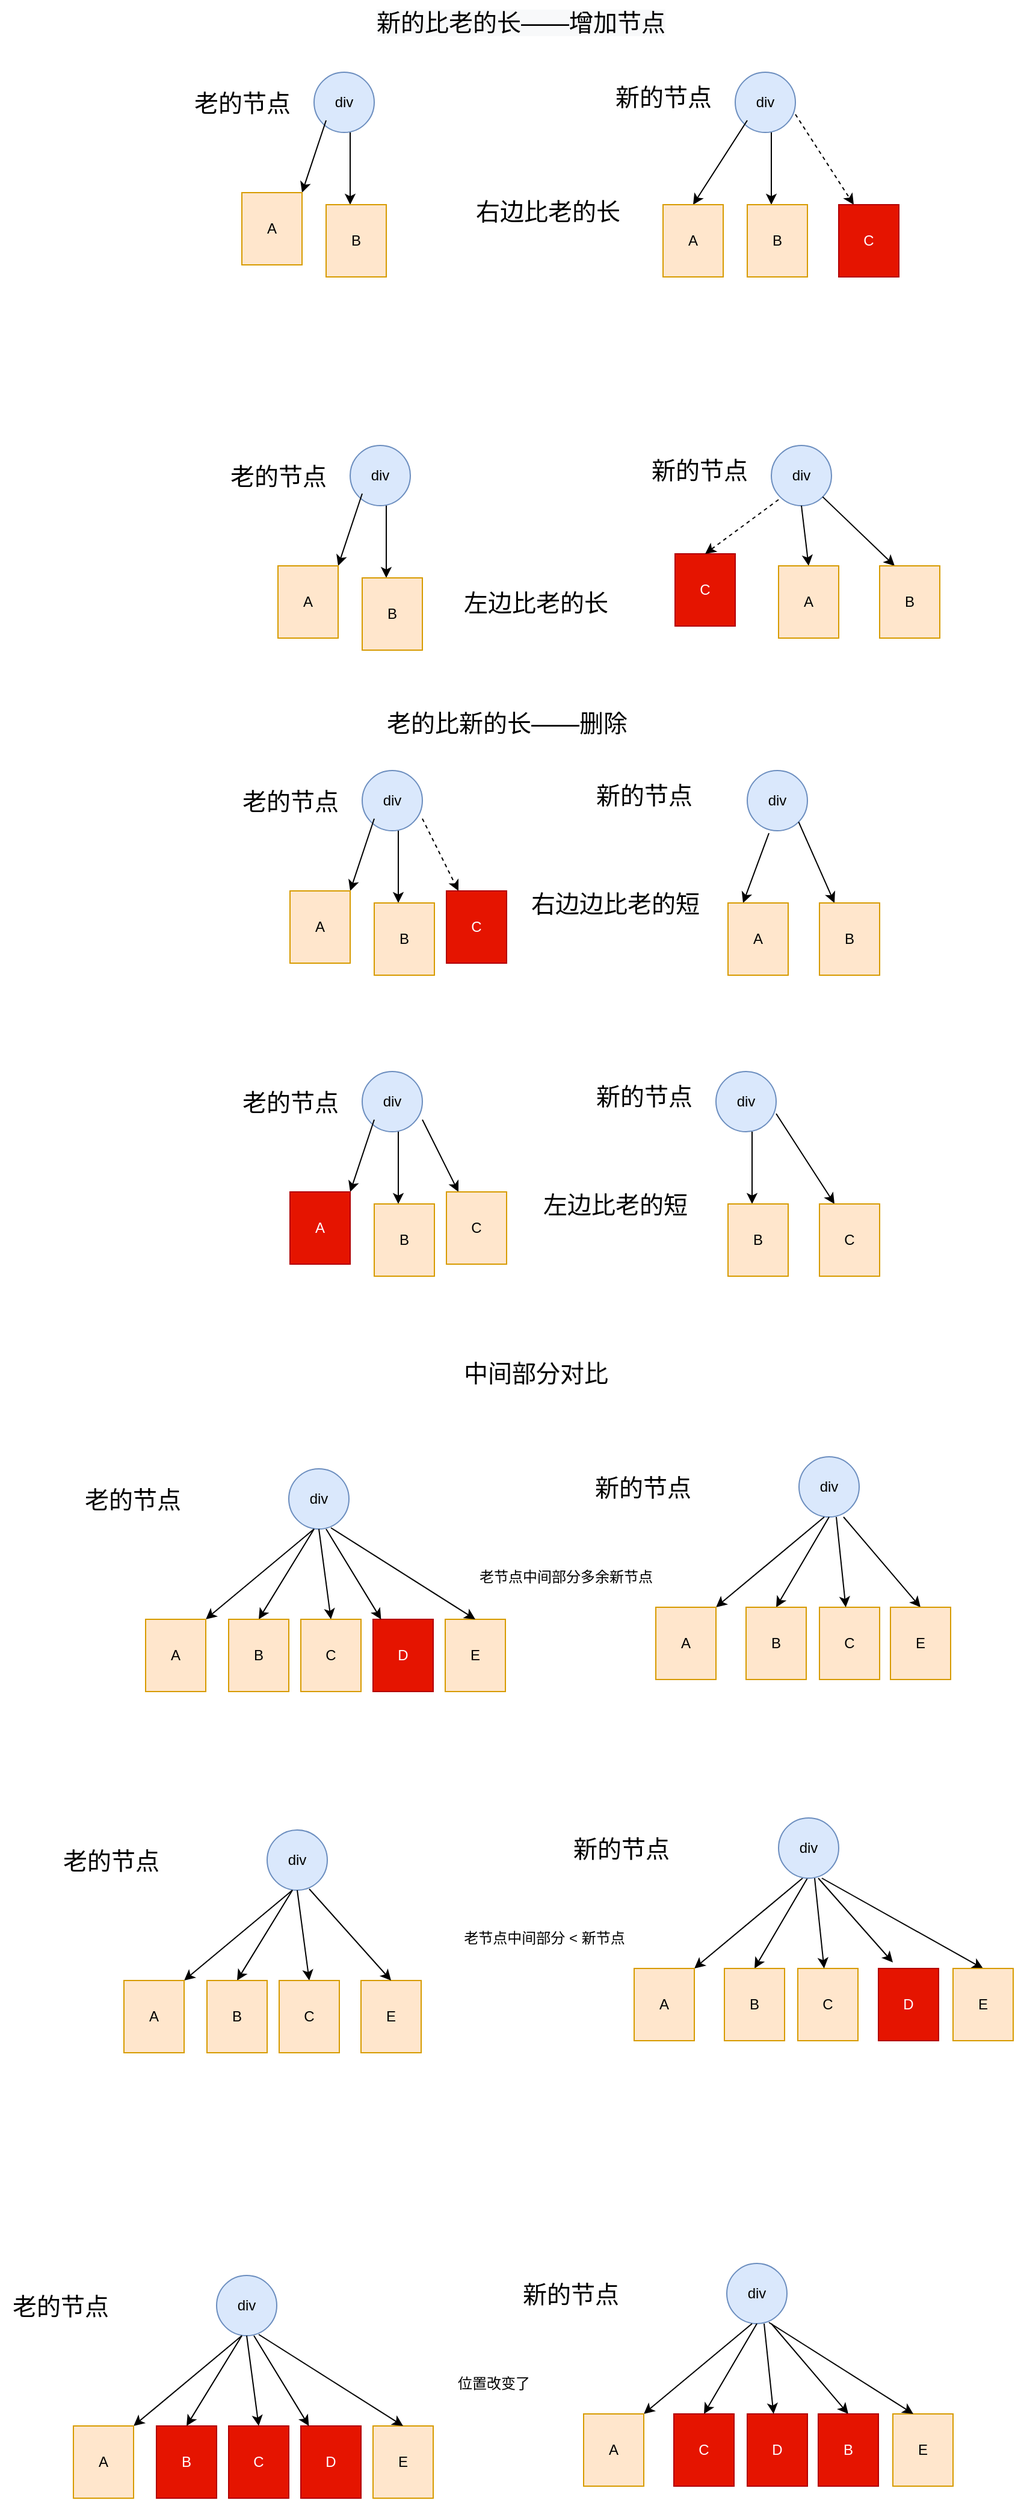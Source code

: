 <mxfile version="18.1.3" type="github"><diagram id="EvxxlzL1yxreI7XuK6TT" name="第 1 页"><mxGraphModel dx="1695" dy="450" grid="1" gridSize="10" guides="1" tooltips="1" connect="1" arrows="1" fold="1" page="1" pageScale="1" pageWidth="827" pageHeight="1169" math="0" shadow="0"><root><mxCell id="0"/><mxCell id="1" parent="0"/><mxCell id="yKvbZJ7uVuGb4BJvJbVN-56" value="div" style="ellipse;whiteSpace=wrap;html=1;aspect=fixed;fillColor=#dae8fc;strokeColor=#6c8ebf;" vertex="1" parent="1"><mxGeometry x="229" y="90" width="50" height="50" as="geometry"/></mxCell><mxCell id="yKvbZJ7uVuGb4BJvJbVN-57" value="" style="endArrow=classic;html=1;rounded=0;" edge="1" parent="1"><mxGeometry width="50" height="50" relative="1" as="geometry"><mxPoint x="239" y="130" as="sourcePoint"/><mxPoint x="219" y="190" as="targetPoint"/></mxGeometry></mxCell><mxCell id="yKvbZJ7uVuGb4BJvJbVN-58" value="" style="endArrow=classic;html=1;rounded=0;" edge="1" parent="1"><mxGeometry width="50" height="50" relative="1" as="geometry"><mxPoint x="259" y="140" as="sourcePoint"/><mxPoint x="259" y="200" as="targetPoint"/></mxGeometry></mxCell><mxCell id="yKvbZJ7uVuGb4BJvJbVN-59" value="A" style="whiteSpace=wrap;html=1;fillColor=#ffe6cc;strokeColor=#d79b00;" vertex="1" parent="1"><mxGeometry x="169" y="190" width="50" height="60" as="geometry"/></mxCell><mxCell id="yKvbZJ7uVuGb4BJvJbVN-60" value="B" style="whiteSpace=wrap;html=1;fillColor=#ffe6cc;strokeColor=#d79b00;" vertex="1" parent="1"><mxGeometry x="239" y="200" width="50" height="60" as="geometry"/></mxCell><mxCell id="yKvbZJ7uVuGb4BJvJbVN-61" value="div" style="ellipse;whiteSpace=wrap;html=1;aspect=fixed;fillColor=#dae8fc;strokeColor=#6c8ebf;" vertex="1" parent="1"><mxGeometry x="579" y="90" width="50" height="50" as="geometry"/></mxCell><mxCell id="yKvbZJ7uVuGb4BJvJbVN-62" value="" style="endArrow=classic;html=1;rounded=0;entryX=0.25;entryY=0;entryDx=0;entryDy=0;dashed=1;" edge="1" parent="1" target="yKvbZJ7uVuGb4BJvJbVN-64"><mxGeometry width="50" height="50" relative="1" as="geometry"><mxPoint x="629" y="125" as="sourcePoint"/><mxPoint x="609" y="185" as="targetPoint"/></mxGeometry></mxCell><mxCell id="yKvbZJ7uVuGb4BJvJbVN-63" value="" style="endArrow=classic;html=1;rounded=0;" edge="1" parent="1"><mxGeometry width="50" height="50" relative="1" as="geometry"><mxPoint x="609" y="140" as="sourcePoint"/><mxPoint x="609" y="200" as="targetPoint"/></mxGeometry></mxCell><mxCell id="yKvbZJ7uVuGb4BJvJbVN-64" value="C" style="whiteSpace=wrap;html=1;fillColor=#e51400;strokeColor=#B20000;fontColor=#ffffff;" vertex="1" parent="1"><mxGeometry x="665" y="200" width="50" height="60" as="geometry"/></mxCell><mxCell id="yKvbZJ7uVuGb4BJvJbVN-65" value="B" style="whiteSpace=wrap;html=1;fillColor=#ffe6cc;strokeColor=#d79b00;" vertex="1" parent="1"><mxGeometry x="589" y="200" width="50" height="60" as="geometry"/></mxCell><mxCell id="yKvbZJ7uVuGb4BJvJbVN-66" value="&lt;font style=&quot;font-size: 20px;&quot;&gt;老的节点&lt;/font&gt;" style="text;html=1;align=center;verticalAlign=middle;resizable=0;points=[];autosize=1;strokeColor=none;fillColor=none;" vertex="1" parent="1"><mxGeometry x="119" y="105" width="100" height="20" as="geometry"/></mxCell><mxCell id="yKvbZJ7uVuGb4BJvJbVN-67" value="&lt;font style=&quot;font-size: 20px;&quot;&gt;新的节点&lt;/font&gt;" style="text;html=1;align=center;verticalAlign=middle;resizable=0;points=[];autosize=1;strokeColor=none;fillColor=none;" vertex="1" parent="1"><mxGeometry x="469" y="100" width="100" height="20" as="geometry"/></mxCell><mxCell id="yKvbZJ7uVuGb4BJvJbVN-68" value="右边比老的长" style="text;html=1;align=center;verticalAlign=middle;resizable=0;points=[];autosize=1;strokeColor=none;fillColor=none;fontSize=20;" vertex="1" parent="1"><mxGeometry x="353" y="190" width="140" height="30" as="geometry"/></mxCell><mxCell id="yKvbZJ7uVuGb4BJvJbVN-69" value="" style="endArrow=classic;html=1;rounded=0;entryX=0.5;entryY=0;entryDx=0;entryDy=0;" edge="1" parent="1" target="yKvbZJ7uVuGb4BJvJbVN-70"><mxGeometry width="50" height="50" relative="1" as="geometry"><mxPoint x="589" y="130" as="sourcePoint"/><mxPoint x="565" y="200" as="targetPoint"/></mxGeometry></mxCell><mxCell id="yKvbZJ7uVuGb4BJvJbVN-70" value="A" style="whiteSpace=wrap;html=1;fillColor=#ffe6cc;strokeColor=#d79b00;" vertex="1" parent="1"><mxGeometry x="519" y="200" width="50" height="60" as="geometry"/></mxCell><mxCell id="yKvbZJ7uVuGb4BJvJbVN-71" value="&lt;span style=&quot;color: rgb(0, 0, 0); font-family: Helvetica; font-size: 20px; font-style: normal; font-variant-ligatures: normal; font-variant-caps: normal; font-weight: 400; letter-spacing: normal; orphans: 2; text-align: center; text-indent: 0px; text-transform: none; widows: 2; word-spacing: 0px; -webkit-text-stroke-width: 0px; background-color: rgb(248, 249, 250); text-decoration-thickness: initial; text-decoration-style: initial; text-decoration-color: initial; float: none; display: inline !important;&quot;&gt;新的比老的长——增加节点&lt;/span&gt;" style="text;whiteSpace=wrap;html=1;" vertex="1" parent="1"><mxGeometry x="279" y="30" width="270" height="30" as="geometry"/></mxCell><mxCell id="yKvbZJ7uVuGb4BJvJbVN-72" value="div" style="ellipse;whiteSpace=wrap;html=1;aspect=fixed;fillColor=#dae8fc;strokeColor=#6c8ebf;" vertex="1" parent="1"><mxGeometry x="259" y="400" width="50" height="50" as="geometry"/></mxCell><mxCell id="yKvbZJ7uVuGb4BJvJbVN-73" value="" style="endArrow=classic;html=1;rounded=0;" edge="1" parent="1"><mxGeometry width="50" height="50" relative="1" as="geometry"><mxPoint x="269" y="440" as="sourcePoint"/><mxPoint x="249" y="500" as="targetPoint"/></mxGeometry></mxCell><mxCell id="yKvbZJ7uVuGb4BJvJbVN-74" value="" style="endArrow=classic;html=1;rounded=0;" edge="1" parent="1"><mxGeometry width="50" height="50" relative="1" as="geometry"><mxPoint x="289" y="450" as="sourcePoint"/><mxPoint x="289" y="510" as="targetPoint"/></mxGeometry></mxCell><mxCell id="yKvbZJ7uVuGb4BJvJbVN-75" value="A" style="whiteSpace=wrap;html=1;fillColor=#ffe6cc;strokeColor=#d79b00;" vertex="1" parent="1"><mxGeometry x="199" y="500" width="50" height="60" as="geometry"/></mxCell><mxCell id="yKvbZJ7uVuGb4BJvJbVN-76" value="B" style="whiteSpace=wrap;html=1;fillColor=#ffe6cc;strokeColor=#d79b00;" vertex="1" parent="1"><mxGeometry x="269" y="510" width="50" height="60" as="geometry"/></mxCell><mxCell id="yKvbZJ7uVuGb4BJvJbVN-77" value="div" style="ellipse;whiteSpace=wrap;html=1;aspect=fixed;fillColor=#dae8fc;strokeColor=#6c8ebf;" vertex="1" parent="1"><mxGeometry x="609" y="400" width="50" height="50" as="geometry"/></mxCell><mxCell id="yKvbZJ7uVuGb4BJvJbVN-78" value="" style="endArrow=classic;html=1;rounded=0;entryX=0.25;entryY=0;entryDx=0;entryDy=0;exitX=1;exitY=1;exitDx=0;exitDy=0;" edge="1" parent="1" source="yKvbZJ7uVuGb4BJvJbVN-77" target="yKvbZJ7uVuGb4BJvJbVN-80"><mxGeometry width="50" height="50" relative="1" as="geometry"><mxPoint x="639" y="450" as="sourcePoint"/><mxPoint x="639" y="510" as="targetPoint"/></mxGeometry></mxCell><mxCell id="yKvbZJ7uVuGb4BJvJbVN-79" value="C" style="whiteSpace=wrap;html=1;fillColor=#e51400;strokeColor=#B20000;fontColor=#ffffff;" vertex="1" parent="1"><mxGeometry x="529" y="490" width="50" height="60" as="geometry"/></mxCell><mxCell id="yKvbZJ7uVuGb4BJvJbVN-80" value="B" style="whiteSpace=wrap;html=1;fillColor=#ffe6cc;strokeColor=#d79b00;" vertex="1" parent="1"><mxGeometry x="699" y="500" width="50" height="60" as="geometry"/></mxCell><mxCell id="yKvbZJ7uVuGb4BJvJbVN-81" value="&lt;font style=&quot;font-size: 20px;&quot;&gt;老的节点&lt;/font&gt;" style="text;html=1;align=center;verticalAlign=middle;resizable=0;points=[];autosize=1;strokeColor=none;fillColor=none;" vertex="1" parent="1"><mxGeometry x="149" y="415" width="100" height="20" as="geometry"/></mxCell><mxCell id="yKvbZJ7uVuGb4BJvJbVN-82" value="&lt;font style=&quot;font-size: 20px;&quot;&gt;新的节点&lt;/font&gt;" style="text;html=1;align=center;verticalAlign=middle;resizable=0;points=[];autosize=1;strokeColor=none;fillColor=none;" vertex="1" parent="1"><mxGeometry x="499" y="410" width="100" height="20" as="geometry"/></mxCell><mxCell id="yKvbZJ7uVuGb4BJvJbVN-83" value="左边比老的长" style="text;html=1;align=center;verticalAlign=middle;resizable=0;points=[];autosize=1;strokeColor=none;fillColor=none;fontSize=20;" vertex="1" parent="1"><mxGeometry x="343" y="515" width="140" height="30" as="geometry"/></mxCell><mxCell id="yKvbZJ7uVuGb4BJvJbVN-84" value="" style="endArrow=classic;html=1;rounded=0;entryX=0.5;entryY=0;entryDx=0;entryDy=0;exitX=0.5;exitY=1;exitDx=0;exitDy=0;" edge="1" parent="1" source="yKvbZJ7uVuGb4BJvJbVN-77" target="yKvbZJ7uVuGb4BJvJbVN-85"><mxGeometry width="50" height="50" relative="1" as="geometry"><mxPoint x="619" y="440" as="sourcePoint"/><mxPoint x="595" y="510" as="targetPoint"/></mxGeometry></mxCell><mxCell id="yKvbZJ7uVuGb4BJvJbVN-85" value="A" style="whiteSpace=wrap;html=1;fillColor=#ffe6cc;strokeColor=#d79b00;" vertex="1" parent="1"><mxGeometry x="615" y="500" width="50" height="60" as="geometry"/></mxCell><mxCell id="yKvbZJ7uVuGb4BJvJbVN-86" value="" style="endArrow=classic;html=1;rounded=0;dashed=1;entryX=0.5;entryY=0;entryDx=0;entryDy=0;" edge="1" parent="1" target="yKvbZJ7uVuGb4BJvJbVN-79"><mxGeometry width="50" height="50" relative="1" as="geometry"><mxPoint x="615" y="445" as="sourcePoint"/><mxPoint x="665" y="395" as="targetPoint"/></mxGeometry></mxCell><mxCell id="yKvbZJ7uVuGb4BJvJbVN-87" value="div" style="ellipse;whiteSpace=wrap;html=1;aspect=fixed;fillColor=#dae8fc;strokeColor=#6c8ebf;" vertex="1" parent="1"><mxGeometry x="269" y="920" width="50" height="50" as="geometry"/></mxCell><mxCell id="yKvbZJ7uVuGb4BJvJbVN-88" value="" style="endArrow=classic;html=1;rounded=0;" edge="1" parent="1"><mxGeometry width="50" height="50" relative="1" as="geometry"><mxPoint x="279" y="960" as="sourcePoint"/><mxPoint x="259" y="1020" as="targetPoint"/></mxGeometry></mxCell><mxCell id="yKvbZJ7uVuGb4BJvJbVN-89" value="" style="endArrow=classic;html=1;rounded=0;" edge="1" parent="1"><mxGeometry width="50" height="50" relative="1" as="geometry"><mxPoint x="299" y="970" as="sourcePoint"/><mxPoint x="299" y="1030" as="targetPoint"/></mxGeometry></mxCell><mxCell id="yKvbZJ7uVuGb4BJvJbVN-90" value="" style="endArrow=classic;html=1;rounded=0;" edge="1" parent="1"><mxGeometry width="50" height="50" relative="1" as="geometry"><mxPoint x="319" y="960" as="sourcePoint"/><mxPoint x="349" y="1020" as="targetPoint"/></mxGeometry></mxCell><mxCell id="yKvbZJ7uVuGb4BJvJbVN-91" value="A" style="whiteSpace=wrap;html=1;fillColor=#e51400;strokeColor=#B20000;fontColor=#ffffff;" vertex="1" parent="1"><mxGeometry x="209" y="1020" width="50" height="60" as="geometry"/></mxCell><mxCell id="yKvbZJ7uVuGb4BJvJbVN-92" value="B" style="whiteSpace=wrap;html=1;fillColor=#ffe6cc;strokeColor=#d79b00;" vertex="1" parent="1"><mxGeometry x="279" y="1030" width="50" height="60" as="geometry"/></mxCell><mxCell id="yKvbZJ7uVuGb4BJvJbVN-93" value="C" style="whiteSpace=wrap;html=1;fillColor=#ffe6cc;strokeColor=#d79b00;" vertex="1" parent="1"><mxGeometry x="339" y="1020" width="50" height="60" as="geometry"/></mxCell><mxCell id="yKvbZJ7uVuGb4BJvJbVN-94" value="div" style="ellipse;whiteSpace=wrap;html=1;aspect=fixed;fillColor=#dae8fc;strokeColor=#6c8ebf;" vertex="1" parent="1"><mxGeometry x="563" y="920" width="50" height="50" as="geometry"/></mxCell><mxCell id="yKvbZJ7uVuGb4BJvJbVN-95" value="" style="endArrow=classic;html=1;rounded=0;entryX=0.25;entryY=0;entryDx=0;entryDy=0;" edge="1" parent="1" target="yKvbZJ7uVuGb4BJvJbVN-97"><mxGeometry width="50" height="50" relative="1" as="geometry"><mxPoint x="613" y="955" as="sourcePoint"/><mxPoint x="593" y="1015" as="targetPoint"/></mxGeometry></mxCell><mxCell id="yKvbZJ7uVuGb4BJvJbVN-96" value="" style="endArrow=classic;html=1;rounded=0;" edge="1" parent="1"><mxGeometry width="50" height="50" relative="1" as="geometry"><mxPoint x="593" y="970" as="sourcePoint"/><mxPoint x="593" y="1030" as="targetPoint"/></mxGeometry></mxCell><mxCell id="yKvbZJ7uVuGb4BJvJbVN-97" value="C" style="whiteSpace=wrap;html=1;fillColor=#ffe6cc;strokeColor=#d79b00;" vertex="1" parent="1"><mxGeometry x="649" y="1030" width="50" height="60" as="geometry"/></mxCell><mxCell id="yKvbZJ7uVuGb4BJvJbVN-98" value="B" style="whiteSpace=wrap;html=1;fillColor=#ffe6cc;strokeColor=#d79b00;" vertex="1" parent="1"><mxGeometry x="573" y="1030" width="50" height="60" as="geometry"/></mxCell><mxCell id="yKvbZJ7uVuGb4BJvJbVN-99" value="&lt;font style=&quot;font-size: 20px;&quot;&gt;老的节点&lt;/font&gt;" style="text;html=1;align=center;verticalAlign=middle;resizable=0;points=[];autosize=1;strokeColor=none;fillColor=none;" vertex="1" parent="1"><mxGeometry x="159" y="935" width="100" height="20" as="geometry"/></mxCell><mxCell id="yKvbZJ7uVuGb4BJvJbVN-100" value="&lt;font style=&quot;font-size: 20px;&quot;&gt;新的节点&lt;/font&gt;" style="text;html=1;align=center;verticalAlign=middle;resizable=0;points=[];autosize=1;strokeColor=none;fillColor=none;" vertex="1" parent="1"><mxGeometry x="453" y="930" width="100" height="20" as="geometry"/></mxCell><mxCell id="yKvbZJ7uVuGb4BJvJbVN-101" value="&lt;font style=&quot;font-size: 20px;&quot;&gt;老的比新的长——删除&lt;/font&gt;" style="text;html=1;align=center;verticalAlign=middle;resizable=0;points=[];autosize=1;strokeColor=none;fillColor=none;" vertex="1" parent="1"><mxGeometry x="279" y="620" width="220" height="20" as="geometry"/></mxCell><mxCell id="yKvbZJ7uVuGb4BJvJbVN-102" value="左边比老的短" style="text;html=1;align=center;verticalAlign=middle;resizable=0;points=[];autosize=1;strokeColor=none;fillColor=none;fontSize=20;" vertex="1" parent="1"><mxGeometry x="409" y="1015" width="140" height="30" as="geometry"/></mxCell><mxCell id="yKvbZJ7uVuGb4BJvJbVN-103" value="div" style="ellipse;whiteSpace=wrap;html=1;aspect=fixed;fillColor=#dae8fc;strokeColor=#6c8ebf;" vertex="1" parent="1"><mxGeometry x="269" y="670" width="50" height="50" as="geometry"/></mxCell><mxCell id="yKvbZJ7uVuGb4BJvJbVN-104" value="" style="endArrow=classic;html=1;rounded=0;" edge="1" parent="1"><mxGeometry width="50" height="50" relative="1" as="geometry"><mxPoint x="279" y="710" as="sourcePoint"/><mxPoint x="259" y="770" as="targetPoint"/></mxGeometry></mxCell><mxCell id="yKvbZJ7uVuGb4BJvJbVN-105" value="" style="endArrow=classic;html=1;rounded=0;" edge="1" parent="1"><mxGeometry width="50" height="50" relative="1" as="geometry"><mxPoint x="299" y="720" as="sourcePoint"/><mxPoint x="299" y="780" as="targetPoint"/></mxGeometry></mxCell><mxCell id="yKvbZJ7uVuGb4BJvJbVN-106" value="" style="endArrow=classic;html=1;rounded=0;dashed=1;" edge="1" parent="1"><mxGeometry width="50" height="50" relative="1" as="geometry"><mxPoint x="319" y="710" as="sourcePoint"/><mxPoint x="349" y="770" as="targetPoint"/></mxGeometry></mxCell><mxCell id="yKvbZJ7uVuGb4BJvJbVN-107" value="A" style="whiteSpace=wrap;html=1;fillColor=#ffe6cc;strokeColor=#d79b00;" vertex="1" parent="1"><mxGeometry x="209" y="770" width="50" height="60" as="geometry"/></mxCell><mxCell id="yKvbZJ7uVuGb4BJvJbVN-108" value="B" style="whiteSpace=wrap;html=1;fillColor=#ffe6cc;strokeColor=#d79b00;" vertex="1" parent="1"><mxGeometry x="279" y="780" width="50" height="60" as="geometry"/></mxCell><mxCell id="yKvbZJ7uVuGb4BJvJbVN-109" value="C" style="whiteSpace=wrap;html=1;fillColor=#e51400;strokeColor=#B20000;fontColor=#ffffff;" vertex="1" parent="1"><mxGeometry x="339" y="770" width="50" height="60" as="geometry"/></mxCell><mxCell id="yKvbZJ7uVuGb4BJvJbVN-110" value="div" style="ellipse;whiteSpace=wrap;html=1;aspect=fixed;fillColor=#dae8fc;strokeColor=#6c8ebf;" vertex="1" parent="1"><mxGeometry x="589" y="670" width="50" height="50" as="geometry"/></mxCell><mxCell id="yKvbZJ7uVuGb4BJvJbVN-111" value="" style="endArrow=classic;html=1;rounded=0;entryX=0.25;entryY=0;entryDx=0;entryDy=0;exitX=1;exitY=1;exitDx=0;exitDy=0;" edge="1" parent="1" target="yKvbZJ7uVuGb4BJvJbVN-113" source="yKvbZJ7uVuGb4BJvJbVN-110"><mxGeometry width="50" height="50" relative="1" as="geometry"><mxPoint x="613" y="705" as="sourcePoint"/><mxPoint x="593" y="765" as="targetPoint"/></mxGeometry></mxCell><mxCell id="yKvbZJ7uVuGb4BJvJbVN-112" value="" style="endArrow=classic;html=1;rounded=0;exitX=0.36;exitY=1.04;exitDx=0;exitDy=0;exitPerimeter=0;entryX=0.25;entryY=0;entryDx=0;entryDy=0;" edge="1" parent="1" source="yKvbZJ7uVuGb4BJvJbVN-110" target="yKvbZJ7uVuGb4BJvJbVN-114"><mxGeometry width="50" height="50" relative="1" as="geometry"><mxPoint x="603.5" y="720" as="sourcePoint"/><mxPoint x="590" y="770" as="targetPoint"/></mxGeometry></mxCell><mxCell id="yKvbZJ7uVuGb4BJvJbVN-113" value="B" style="whiteSpace=wrap;html=1;fillColor=#ffe6cc;strokeColor=#d79b00;" vertex="1" parent="1"><mxGeometry x="649" y="780" width="50" height="60" as="geometry"/></mxCell><mxCell id="yKvbZJ7uVuGb4BJvJbVN-114" value="A" style="whiteSpace=wrap;html=1;fillColor=#ffe6cc;strokeColor=#d79b00;" vertex="1" parent="1"><mxGeometry x="573" y="780" width="50" height="60" as="geometry"/></mxCell><mxCell id="yKvbZJ7uVuGb4BJvJbVN-115" value="&lt;font style=&quot;font-size: 20px;&quot;&gt;老的节点&lt;/font&gt;" style="text;html=1;align=center;verticalAlign=middle;resizable=0;points=[];autosize=1;strokeColor=none;fillColor=none;" vertex="1" parent="1"><mxGeometry x="159" y="685" width="100" height="20" as="geometry"/></mxCell><mxCell id="yKvbZJ7uVuGb4BJvJbVN-116" value="&lt;font style=&quot;font-size: 20px;&quot;&gt;新的节点&lt;/font&gt;" style="text;html=1;align=center;verticalAlign=middle;resizable=0;points=[];autosize=1;strokeColor=none;fillColor=none;" vertex="1" parent="1"><mxGeometry x="453" y="680" width="100" height="20" as="geometry"/></mxCell><mxCell id="yKvbZJ7uVuGb4BJvJbVN-117" value="右边边比老的短" style="text;html=1;align=center;verticalAlign=middle;resizable=0;points=[];autosize=1;strokeColor=none;fillColor=none;fontSize=20;" vertex="1" parent="1"><mxGeometry x="399" y="765" width="160" height="30" as="geometry"/></mxCell><mxCell id="yKvbZJ7uVuGb4BJvJbVN-118" value="&lt;span style=&quot;font-size: 20px;&quot;&gt;中间部分对比&lt;/span&gt;" style="text;html=1;align=center;verticalAlign=middle;resizable=0;points=[];autosize=1;strokeColor=none;fillColor=none;" vertex="1" parent="1"><mxGeometry x="343" y="1160" width="140" height="20" as="geometry"/></mxCell><mxCell id="yKvbZJ7uVuGb4BJvJbVN-119" value="div" style="ellipse;whiteSpace=wrap;html=1;aspect=fixed;fillColor=#dae8fc;strokeColor=#6c8ebf;" vertex="1" parent="1"><mxGeometry x="148" y="1920" width="50" height="50" as="geometry"/></mxCell><mxCell id="yKvbZJ7uVuGb4BJvJbVN-120" value="" style="endArrow=classic;html=1;rounded=0;entryX=1;entryY=0;entryDx=0;entryDy=0;" edge="1" parent="1" target="yKvbZJ7uVuGb4BJvJbVN-123"><mxGeometry width="50" height="50" relative="1" as="geometry"><mxPoint x="169" y="1970" as="sourcePoint"/><mxPoint x="168" y="2050" as="targetPoint"/></mxGeometry></mxCell><mxCell id="yKvbZJ7uVuGb4BJvJbVN-121" value="" style="endArrow=classic;html=1;rounded=0;entryX=0.5;entryY=0;entryDx=0;entryDy=0;" edge="1" parent="1" target="yKvbZJ7uVuGb4BJvJbVN-124"><mxGeometry width="50" height="50" relative="1" as="geometry"><mxPoint x="169" y="1970" as="sourcePoint"/><mxPoint x="208" y="2060" as="targetPoint"/></mxGeometry></mxCell><mxCell id="yKvbZJ7uVuGb4BJvJbVN-122" value="" style="endArrow=classic;html=1;rounded=0;entryX=0.5;entryY=0;entryDx=0;entryDy=0;exitX=0.5;exitY=1;exitDx=0;exitDy=0;" edge="1" parent="1" source="yKvbZJ7uVuGb4BJvJbVN-119" target="yKvbZJ7uVuGb4BJvJbVN-125"><mxGeometry width="50" height="50" relative="1" as="geometry"><mxPoint x="228" y="1990" as="sourcePoint"/><mxPoint x="258" y="2050" as="targetPoint"/></mxGeometry></mxCell><mxCell id="yKvbZJ7uVuGb4BJvJbVN-123" value="A" style="whiteSpace=wrap;html=1;fillColor=#ffe6cc;strokeColor=#d79b00;" vertex="1" parent="1"><mxGeometry x="29" y="2045" width="50" height="60" as="geometry"/></mxCell><mxCell id="yKvbZJ7uVuGb4BJvJbVN-124" value="B" style="whiteSpace=wrap;html=1;fillColor=#e51400;strokeColor=#B20000;fontColor=#ffffff;" vertex="1" parent="1"><mxGeometry x="98" y="2045" width="50" height="60" as="geometry"/></mxCell><mxCell id="yKvbZJ7uVuGb4BJvJbVN-125" value="C" style="whiteSpace=wrap;html=1;fillColor=#e51400;strokeColor=#B20000;fontColor=#ffffff;" vertex="1" parent="1"><mxGeometry x="158" y="2045" width="50" height="60" as="geometry"/></mxCell><mxCell id="yKvbZJ7uVuGb4BJvJbVN-131" value="&lt;font style=&quot;font-size: 20px;&quot;&gt;老的节点&lt;/font&gt;" style="text;html=1;align=center;verticalAlign=middle;resizable=0;points=[];autosize=1;strokeColor=none;fillColor=none;" vertex="1" parent="1"><mxGeometry x="-32" y="1935" width="100" height="20" as="geometry"/></mxCell><mxCell id="yKvbZJ7uVuGb4BJvJbVN-134" value="D" style="whiteSpace=wrap;html=1;fillColor=#e51400;strokeColor=#B20000;fontColor=#ffffff;" vertex="1" parent="1"><mxGeometry x="218" y="2045" width="50" height="60" as="geometry"/></mxCell><mxCell id="yKvbZJ7uVuGb4BJvJbVN-135" value="E" style="whiteSpace=wrap;html=1;fillColor=#ffe6cc;strokeColor=#d79b00;" vertex="1" parent="1"><mxGeometry x="278" y="2045" width="50" height="60" as="geometry"/></mxCell><mxCell id="yKvbZJ7uVuGb4BJvJbVN-137" value="" style="endArrow=classic;html=1;rounded=0;" edge="1" parent="1" target="yKvbZJ7uVuGb4BJvJbVN-134"><mxGeometry width="50" height="50" relative="1" as="geometry"><mxPoint x="179" y="1970" as="sourcePoint"/><mxPoint x="339" y="2100" as="targetPoint"/></mxGeometry></mxCell><mxCell id="yKvbZJ7uVuGb4BJvJbVN-138" value="" style="endArrow=classic;html=1;rounded=0;entryX=0.5;entryY=0;entryDx=0;entryDy=0;exitX=0.7;exitY=0.98;exitDx=0;exitDy=0;exitPerimeter=0;" edge="1" parent="1" source="yKvbZJ7uVuGb4BJvJbVN-119" target="yKvbZJ7uVuGb4BJvJbVN-135"><mxGeometry width="50" height="50" relative="1" as="geometry"><mxPoint x="189" y="1980" as="sourcePoint"/><mxPoint x="241.857" y="2055" as="targetPoint"/></mxGeometry></mxCell><mxCell id="yKvbZJ7uVuGb4BJvJbVN-139" value="div" style="ellipse;whiteSpace=wrap;html=1;aspect=fixed;fillColor=#dae8fc;strokeColor=#6c8ebf;" vertex="1" parent="1"><mxGeometry x="572" y="1910" width="50" height="50" as="geometry"/></mxCell><mxCell id="yKvbZJ7uVuGb4BJvJbVN-140" value="" style="endArrow=classic;html=1;rounded=0;entryX=1;entryY=0;entryDx=0;entryDy=0;" edge="1" parent="1" target="yKvbZJ7uVuGb4BJvJbVN-143"><mxGeometry width="50" height="50" relative="1" as="geometry"><mxPoint x="593" y="1960" as="sourcePoint"/><mxPoint x="592" y="2040" as="targetPoint"/></mxGeometry></mxCell><mxCell id="yKvbZJ7uVuGb4BJvJbVN-141" value="" style="endArrow=classic;html=1;rounded=0;entryX=0.5;entryY=0;entryDx=0;entryDy=0;" edge="1" parent="1" target="yKvbZJ7uVuGb4BJvJbVN-144"><mxGeometry width="50" height="50" relative="1" as="geometry"><mxPoint x="609" y="1960" as="sourcePoint"/><mxPoint x="632" y="2050" as="targetPoint"/></mxGeometry></mxCell><mxCell id="yKvbZJ7uVuGb4BJvJbVN-142" value="" style="endArrow=classic;html=1;rounded=0;entryX=0.5;entryY=0;entryDx=0;entryDy=0;exitX=0.5;exitY=1;exitDx=0;exitDy=0;" edge="1" parent="1" source="yKvbZJ7uVuGb4BJvJbVN-139" target="yKvbZJ7uVuGb4BJvJbVN-145"><mxGeometry width="50" height="50" relative="1" as="geometry"><mxPoint x="652" y="1980" as="sourcePoint"/><mxPoint x="682" y="2040" as="targetPoint"/></mxGeometry></mxCell><mxCell id="yKvbZJ7uVuGb4BJvJbVN-143" value="A" style="whiteSpace=wrap;html=1;fillColor=#ffe6cc;strokeColor=#d79b00;" vertex="1" parent="1"><mxGeometry x="453" y="2035" width="50" height="60" as="geometry"/></mxCell><mxCell id="yKvbZJ7uVuGb4BJvJbVN-144" value="B" style="whiteSpace=wrap;html=1;fillColor=#e51400;strokeColor=#B20000;fontColor=#ffffff;" vertex="1" parent="1"><mxGeometry x="648" y="2035" width="50" height="60" as="geometry"/></mxCell><mxCell id="yKvbZJ7uVuGb4BJvJbVN-145" value="C" style="whiteSpace=wrap;html=1;fillColor=#e51400;strokeColor=#B20000;fontColor=#ffffff;" vertex="1" parent="1"><mxGeometry x="528" y="2035" width="50" height="60" as="geometry"/></mxCell><mxCell id="yKvbZJ7uVuGb4BJvJbVN-146" value="&lt;font style=&quot;font-size: 20px;&quot;&gt;新的节点&lt;/font&gt;" style="text;html=1;align=center;verticalAlign=middle;resizable=0;points=[];autosize=1;strokeColor=none;fillColor=none;" vertex="1" parent="1"><mxGeometry x="392" y="1925" width="100" height="20" as="geometry"/></mxCell><mxCell id="yKvbZJ7uVuGb4BJvJbVN-147" value="D" style="whiteSpace=wrap;html=1;fillColor=#e51400;strokeColor=#B20000;fontColor=#ffffff;" vertex="1" parent="1"><mxGeometry x="589" y="2035" width="50" height="60" as="geometry"/></mxCell><mxCell id="yKvbZJ7uVuGb4BJvJbVN-148" value="E" style="whiteSpace=wrap;html=1;fillColor=#ffe6cc;strokeColor=#d79b00;" vertex="1" parent="1"><mxGeometry x="710" y="2035" width="50" height="60" as="geometry"/></mxCell><mxCell id="yKvbZJ7uVuGb4BJvJbVN-149" value="" style="endArrow=classic;html=1;rounded=0;" edge="1" parent="1" target="yKvbZJ7uVuGb4BJvJbVN-147"><mxGeometry width="50" height="50" relative="1" as="geometry"><mxPoint x="603" y="1960" as="sourcePoint"/><mxPoint x="763" y="2090" as="targetPoint"/></mxGeometry></mxCell><mxCell id="yKvbZJ7uVuGb4BJvJbVN-150" value="" style="endArrow=classic;html=1;rounded=0;entryX=0.5;entryY=0;entryDx=0;entryDy=0;exitX=0.7;exitY=0.98;exitDx=0;exitDy=0;exitPerimeter=0;" edge="1" parent="1" source="yKvbZJ7uVuGb4BJvJbVN-139"><mxGeometry width="50" height="50" relative="1" as="geometry"><mxPoint x="613" y="1970" as="sourcePoint"/><mxPoint x="727" y="2035" as="targetPoint"/></mxGeometry></mxCell><mxCell id="yKvbZJ7uVuGb4BJvJbVN-151" value="位置改变了" style="text;html=1;align=center;verticalAlign=middle;resizable=0;points=[];autosize=1;strokeColor=none;fillColor=none;" vertex="1" parent="1"><mxGeometry x="338" y="2000" width="80" height="20" as="geometry"/></mxCell><mxCell id="yKvbZJ7uVuGb4BJvJbVN-152" value="div" style="ellipse;whiteSpace=wrap;html=1;aspect=fixed;fillColor=#dae8fc;strokeColor=#6c8ebf;" vertex="1" parent="1"><mxGeometry x="208" y="1250" width="50" height="50" as="geometry"/></mxCell><mxCell id="yKvbZJ7uVuGb4BJvJbVN-153" value="" style="endArrow=classic;html=1;rounded=0;entryX=1;entryY=0;entryDx=0;entryDy=0;" edge="1" parent="1" target="yKvbZJ7uVuGb4BJvJbVN-156"><mxGeometry width="50" height="50" relative="1" as="geometry"><mxPoint x="229" y="1300" as="sourcePoint"/><mxPoint x="228" y="1380" as="targetPoint"/></mxGeometry></mxCell><mxCell id="yKvbZJ7uVuGb4BJvJbVN-154" value="" style="endArrow=classic;html=1;rounded=0;entryX=0.5;entryY=0;entryDx=0;entryDy=0;" edge="1" parent="1" target="yKvbZJ7uVuGb4BJvJbVN-157"><mxGeometry width="50" height="50" relative="1" as="geometry"><mxPoint x="229" y="1300" as="sourcePoint"/><mxPoint x="268" y="1390" as="targetPoint"/></mxGeometry></mxCell><mxCell id="yKvbZJ7uVuGb4BJvJbVN-155" value="" style="endArrow=classic;html=1;rounded=0;entryX=0.5;entryY=0;entryDx=0;entryDy=0;exitX=0.5;exitY=1;exitDx=0;exitDy=0;" edge="1" parent="1" source="yKvbZJ7uVuGb4BJvJbVN-152" target="yKvbZJ7uVuGb4BJvJbVN-158"><mxGeometry width="50" height="50" relative="1" as="geometry"><mxPoint x="288" y="1320" as="sourcePoint"/><mxPoint x="318" y="1380" as="targetPoint"/></mxGeometry></mxCell><mxCell id="yKvbZJ7uVuGb4BJvJbVN-156" value="A" style="whiteSpace=wrap;html=1;fillColor=#ffe6cc;strokeColor=#d79b00;" vertex="1" parent="1"><mxGeometry x="89" y="1375" width="50" height="60" as="geometry"/></mxCell><mxCell id="yKvbZJ7uVuGb4BJvJbVN-157" value="B" style="whiteSpace=wrap;html=1;fillColor=#ffe6cc;strokeColor=#d79b00;" vertex="1" parent="1"><mxGeometry x="158" y="1375" width="50" height="60" as="geometry"/></mxCell><mxCell id="yKvbZJ7uVuGb4BJvJbVN-158" value="C" style="whiteSpace=wrap;html=1;fillColor=#ffe6cc;strokeColor=#d79b00;" vertex="1" parent="1"><mxGeometry x="218" y="1375" width="50" height="60" as="geometry"/></mxCell><mxCell id="yKvbZJ7uVuGb4BJvJbVN-159" value="&lt;font style=&quot;font-size: 20px;&quot;&gt;老的节点&lt;/font&gt;" style="text;html=1;align=center;verticalAlign=middle;resizable=0;points=[];autosize=1;strokeColor=none;fillColor=none;" vertex="1" parent="1"><mxGeometry x="28" y="1265" width="100" height="20" as="geometry"/></mxCell><mxCell id="yKvbZJ7uVuGb4BJvJbVN-160" value="D" style="whiteSpace=wrap;html=1;fillColor=#e51400;strokeColor=#B20000;fontColor=#ffffff;" vertex="1" parent="1"><mxGeometry x="278" y="1375" width="50" height="60" as="geometry"/></mxCell><mxCell id="yKvbZJ7uVuGb4BJvJbVN-161" value="E" style="whiteSpace=wrap;html=1;fillColor=#ffe6cc;strokeColor=#d79b00;" vertex="1" parent="1"><mxGeometry x="338" y="1375" width="50" height="60" as="geometry"/></mxCell><mxCell id="yKvbZJ7uVuGb4BJvJbVN-162" value="" style="endArrow=classic;html=1;rounded=0;" edge="1" parent="1" target="yKvbZJ7uVuGb4BJvJbVN-160"><mxGeometry width="50" height="50" relative="1" as="geometry"><mxPoint x="239" y="1300" as="sourcePoint"/><mxPoint x="399" y="1430" as="targetPoint"/></mxGeometry></mxCell><mxCell id="yKvbZJ7uVuGb4BJvJbVN-163" value="" style="endArrow=classic;html=1;rounded=0;entryX=0.5;entryY=0;entryDx=0;entryDy=0;exitX=0.7;exitY=0.98;exitDx=0;exitDy=0;exitPerimeter=0;" edge="1" parent="1" source="yKvbZJ7uVuGb4BJvJbVN-152" target="yKvbZJ7uVuGb4BJvJbVN-161"><mxGeometry width="50" height="50" relative="1" as="geometry"><mxPoint x="249" y="1310" as="sourcePoint"/><mxPoint x="301.857" y="1385" as="targetPoint"/></mxGeometry></mxCell><mxCell id="yKvbZJ7uVuGb4BJvJbVN-164" value="div" style="ellipse;whiteSpace=wrap;html=1;aspect=fixed;fillColor=#dae8fc;strokeColor=#6c8ebf;" vertex="1" parent="1"><mxGeometry x="632" y="1240" width="50" height="50" as="geometry"/></mxCell><mxCell id="yKvbZJ7uVuGb4BJvJbVN-165" value="" style="endArrow=classic;html=1;rounded=0;entryX=1;entryY=0;entryDx=0;entryDy=0;" edge="1" parent="1" target="yKvbZJ7uVuGb4BJvJbVN-168"><mxGeometry width="50" height="50" relative="1" as="geometry"><mxPoint x="653" y="1290" as="sourcePoint"/><mxPoint x="652" y="1370" as="targetPoint"/></mxGeometry></mxCell><mxCell id="yKvbZJ7uVuGb4BJvJbVN-166" value="" style="endArrow=classic;html=1;rounded=0;entryX=0.5;entryY=0;entryDx=0;entryDy=0;" edge="1" parent="1" target="yKvbZJ7uVuGb4BJvJbVN-169"><mxGeometry width="50" height="50" relative="1" as="geometry"><mxPoint x="669" y="1290" as="sourcePoint"/><mxPoint x="692" y="1380" as="targetPoint"/></mxGeometry></mxCell><mxCell id="yKvbZJ7uVuGb4BJvJbVN-167" value="" style="endArrow=classic;html=1;rounded=0;entryX=0.5;entryY=0;entryDx=0;entryDy=0;exitX=0.5;exitY=1;exitDx=0;exitDy=0;" edge="1" parent="1" source="yKvbZJ7uVuGb4BJvJbVN-164" target="yKvbZJ7uVuGb4BJvJbVN-170"><mxGeometry width="50" height="50" relative="1" as="geometry"><mxPoint x="712" y="1310" as="sourcePoint"/><mxPoint x="742" y="1370" as="targetPoint"/></mxGeometry></mxCell><mxCell id="yKvbZJ7uVuGb4BJvJbVN-168" value="A" style="whiteSpace=wrap;html=1;fillColor=#ffe6cc;strokeColor=#d79b00;" vertex="1" parent="1"><mxGeometry x="513" y="1365" width="50" height="60" as="geometry"/></mxCell><mxCell id="yKvbZJ7uVuGb4BJvJbVN-169" value="E" style="whiteSpace=wrap;html=1;fillColor=#ffe6cc;strokeColor=#d79b00;" vertex="1" parent="1"><mxGeometry x="708" y="1365" width="50" height="60" as="geometry"/></mxCell><mxCell id="yKvbZJ7uVuGb4BJvJbVN-170" value="B" style="whiteSpace=wrap;html=1;fillColor=#ffe6cc;strokeColor=#d79b00;" vertex="1" parent="1"><mxGeometry x="588" y="1365" width="50" height="60" as="geometry"/></mxCell><mxCell id="yKvbZJ7uVuGb4BJvJbVN-171" value="&lt;font style=&quot;font-size: 20px;&quot;&gt;新的节点&lt;/font&gt;" style="text;html=1;align=center;verticalAlign=middle;resizable=0;points=[];autosize=1;strokeColor=none;fillColor=none;" vertex="1" parent="1"><mxGeometry x="452" y="1255" width="100" height="20" as="geometry"/></mxCell><mxCell id="yKvbZJ7uVuGb4BJvJbVN-172" value="C" style="whiteSpace=wrap;html=1;fillColor=#ffe6cc;strokeColor=#d79b00;" vertex="1" parent="1"><mxGeometry x="649" y="1365" width="50" height="60" as="geometry"/></mxCell><mxCell id="yKvbZJ7uVuGb4BJvJbVN-174" value="" style="endArrow=classic;html=1;rounded=0;" edge="1" parent="1" target="yKvbZJ7uVuGb4BJvJbVN-172"><mxGeometry width="50" height="50" relative="1" as="geometry"><mxPoint x="663" y="1290" as="sourcePoint"/><mxPoint x="823" y="1420" as="targetPoint"/></mxGeometry></mxCell><mxCell id="yKvbZJ7uVuGb4BJvJbVN-176" value="老节点中间部分多余新节点" style="text;html=1;align=center;verticalAlign=middle;resizable=0;points=[];autosize=1;strokeColor=none;fillColor=none;" vertex="1" parent="1"><mxGeometry x="358" y="1330" width="160" height="20" as="geometry"/></mxCell><mxCell id="yKvbZJ7uVuGb4BJvJbVN-177" value="div" style="ellipse;whiteSpace=wrap;html=1;aspect=fixed;fillColor=#dae8fc;strokeColor=#6c8ebf;" vertex="1" parent="1"><mxGeometry x="190" y="1550" width="50" height="50" as="geometry"/></mxCell><mxCell id="yKvbZJ7uVuGb4BJvJbVN-178" value="" style="endArrow=classic;html=1;rounded=0;entryX=1;entryY=0;entryDx=0;entryDy=0;" edge="1" parent="1" target="yKvbZJ7uVuGb4BJvJbVN-181"><mxGeometry width="50" height="50" relative="1" as="geometry"><mxPoint x="211" y="1600" as="sourcePoint"/><mxPoint x="210" y="1680" as="targetPoint"/></mxGeometry></mxCell><mxCell id="yKvbZJ7uVuGb4BJvJbVN-179" value="" style="endArrow=classic;html=1;rounded=0;entryX=0.5;entryY=0;entryDx=0;entryDy=0;" edge="1" parent="1" target="yKvbZJ7uVuGb4BJvJbVN-182"><mxGeometry width="50" height="50" relative="1" as="geometry"><mxPoint x="211" y="1600" as="sourcePoint"/><mxPoint x="250" y="1690" as="targetPoint"/></mxGeometry></mxCell><mxCell id="yKvbZJ7uVuGb4BJvJbVN-180" value="" style="endArrow=classic;html=1;rounded=0;entryX=0.5;entryY=0;entryDx=0;entryDy=0;exitX=0.5;exitY=1;exitDx=0;exitDy=0;" edge="1" parent="1" source="yKvbZJ7uVuGb4BJvJbVN-177" target="yKvbZJ7uVuGb4BJvJbVN-183"><mxGeometry width="50" height="50" relative="1" as="geometry"><mxPoint x="270" y="1620" as="sourcePoint"/><mxPoint x="300" y="1680" as="targetPoint"/></mxGeometry></mxCell><mxCell id="yKvbZJ7uVuGb4BJvJbVN-181" value="A" style="whiteSpace=wrap;html=1;fillColor=#ffe6cc;strokeColor=#d79b00;" vertex="1" parent="1"><mxGeometry x="71" y="1675" width="50" height="60" as="geometry"/></mxCell><mxCell id="yKvbZJ7uVuGb4BJvJbVN-182" value="B" style="whiteSpace=wrap;html=1;fillColor=#ffe6cc;strokeColor=#d79b00;" vertex="1" parent="1"><mxGeometry x="140" y="1675" width="50" height="60" as="geometry"/></mxCell><mxCell id="yKvbZJ7uVuGb4BJvJbVN-183" value="C" style="whiteSpace=wrap;html=1;fillColor=#ffe6cc;strokeColor=#d79b00;" vertex="1" parent="1"><mxGeometry x="200" y="1675" width="50" height="60" as="geometry"/></mxCell><mxCell id="yKvbZJ7uVuGb4BJvJbVN-184" value="&lt;font style=&quot;font-size: 20px;&quot;&gt;老的节点&lt;/font&gt;" style="text;html=1;align=center;verticalAlign=middle;resizable=0;points=[];autosize=1;strokeColor=none;fillColor=none;" vertex="1" parent="1"><mxGeometry x="10" y="1565" width="100" height="20" as="geometry"/></mxCell><mxCell id="yKvbZJ7uVuGb4BJvJbVN-186" value="E" style="whiteSpace=wrap;html=1;fillColor=#ffe6cc;strokeColor=#d79b00;" vertex="1" parent="1"><mxGeometry x="268" y="1675" width="50" height="60" as="geometry"/></mxCell><mxCell id="yKvbZJ7uVuGb4BJvJbVN-188" value="" style="endArrow=classic;html=1;rounded=0;entryX=0.5;entryY=0;entryDx=0;entryDy=0;exitX=0.7;exitY=0.98;exitDx=0;exitDy=0;exitPerimeter=0;" edge="1" parent="1" source="yKvbZJ7uVuGb4BJvJbVN-177" target="yKvbZJ7uVuGb4BJvJbVN-186"><mxGeometry width="50" height="50" relative="1" as="geometry"><mxPoint x="231" y="1610" as="sourcePoint"/><mxPoint x="283.857" y="1685" as="targetPoint"/></mxGeometry></mxCell><mxCell id="yKvbZJ7uVuGb4BJvJbVN-189" value="" style="endArrow=classic;html=1;rounded=0;entryX=1;entryY=0;entryDx=0;entryDy=0;" edge="1" parent="1" target="yKvbZJ7uVuGb4BJvJbVN-192"><mxGeometry width="50" height="50" relative="1" as="geometry"><mxPoint x="635" y="1590" as="sourcePoint"/><mxPoint x="634" y="1670" as="targetPoint"/></mxGeometry></mxCell><mxCell id="yKvbZJ7uVuGb4BJvJbVN-190" value="" style="endArrow=classic;html=1;rounded=0;entryX=0.5;entryY=0;entryDx=0;entryDy=0;" edge="1" parent="1" target="yKvbZJ7uVuGb4BJvJbVN-193"><mxGeometry width="50" height="50" relative="1" as="geometry"><mxPoint x="651" y="1590" as="sourcePoint"/><mxPoint x="674" y="1680" as="targetPoint"/></mxGeometry></mxCell><mxCell id="yKvbZJ7uVuGb4BJvJbVN-191" value="" style="endArrow=classic;html=1;rounded=0;entryX=0.5;entryY=0;entryDx=0;entryDy=0;exitX=0.5;exitY=1;exitDx=0;exitDy=0;" edge="1" parent="1" target="yKvbZJ7uVuGb4BJvJbVN-194"><mxGeometry width="50" height="50" relative="1" as="geometry"><mxPoint x="639" y="1590" as="sourcePoint"/><mxPoint x="724" y="1670" as="targetPoint"/></mxGeometry></mxCell><mxCell id="yKvbZJ7uVuGb4BJvJbVN-192" value="A" style="whiteSpace=wrap;html=1;fillColor=#ffe6cc;strokeColor=#d79b00;" vertex="1" parent="1"><mxGeometry x="495" y="1665" width="50" height="60" as="geometry"/></mxCell><mxCell id="yKvbZJ7uVuGb4BJvJbVN-193" value="E" style="whiteSpace=wrap;html=1;fillColor=#ffe6cc;strokeColor=#d79b00;" vertex="1" parent="1"><mxGeometry x="760" y="1665" width="50" height="60" as="geometry"/></mxCell><mxCell id="yKvbZJ7uVuGb4BJvJbVN-194" value="B" style="whiteSpace=wrap;html=1;fillColor=#ffe6cc;strokeColor=#d79b00;" vertex="1" parent="1"><mxGeometry x="570" y="1665" width="50" height="60" as="geometry"/></mxCell><mxCell id="yKvbZJ7uVuGb4BJvJbVN-195" value="&lt;font style=&quot;font-size: 20px;&quot;&gt;新的节点&lt;/font&gt;" style="text;html=1;align=center;verticalAlign=middle;resizable=0;points=[];autosize=1;strokeColor=none;fillColor=none;" vertex="1" parent="1"><mxGeometry x="434" y="1555" width="100" height="20" as="geometry"/></mxCell><mxCell id="yKvbZJ7uVuGb4BJvJbVN-196" value="C" style="whiteSpace=wrap;html=1;fillColor=#ffe6cc;strokeColor=#d79b00;" vertex="1" parent="1"><mxGeometry x="631" y="1665" width="50" height="60" as="geometry"/></mxCell><mxCell id="yKvbZJ7uVuGb4BJvJbVN-197" value="" style="endArrow=classic;html=1;rounded=0;" edge="1" parent="1" target="yKvbZJ7uVuGb4BJvJbVN-196"><mxGeometry width="50" height="50" relative="1" as="geometry"><mxPoint x="645" y="1590" as="sourcePoint"/><mxPoint x="805" y="1720" as="targetPoint"/></mxGeometry></mxCell><mxCell id="yKvbZJ7uVuGb4BJvJbVN-198" value="老节点中间部分 &amp;lt; 新节点" style="text;html=1;align=center;verticalAlign=middle;resizable=0;points=[];autosize=1;strokeColor=none;fillColor=none;" vertex="1" parent="1"><mxGeometry x="345" y="1630" width="150" height="20" as="geometry"/></mxCell><mxCell id="yKvbZJ7uVuGb4BJvJbVN-199" value="D" style="whiteSpace=wrap;html=1;fillColor=#e51400;strokeColor=#B20000;fontColor=#ffffff;" vertex="1" parent="1"><mxGeometry x="698" y="1665" width="50" height="60" as="geometry"/></mxCell><mxCell id="yKvbZJ7uVuGb4BJvJbVN-200" value="div" style="ellipse;whiteSpace=wrap;html=1;aspect=fixed;fillColor=#dae8fc;strokeColor=#6c8ebf;" vertex="1" parent="1"><mxGeometry x="615" y="1540" width="50" height="50" as="geometry"/></mxCell><mxCell id="yKvbZJ7uVuGb4BJvJbVN-201" value="" style="endArrow=classic;html=1;rounded=0;" edge="1" parent="1"><mxGeometry width="50" height="50" relative="1" as="geometry"><mxPoint x="648" y="1590" as="sourcePoint"/><mxPoint x="710" y="1660" as="targetPoint"/></mxGeometry></mxCell></root></mxGraphModel></diagram></mxfile>